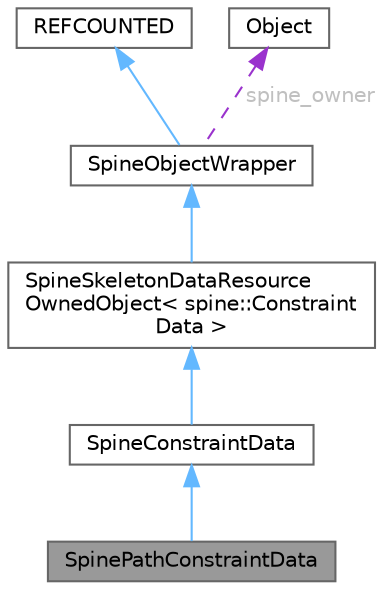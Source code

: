 digraph "SpinePathConstraintData"
{
 // LATEX_PDF_SIZE
  bgcolor="transparent";
  edge [fontname=Helvetica,fontsize=10,labelfontname=Helvetica,labelfontsize=10];
  node [fontname=Helvetica,fontsize=10,shape=box,height=0.2,width=0.4];
  Node1 [id="Node000001",label="SpinePathConstraintData",height=0.2,width=0.4,color="gray40", fillcolor="grey60", style="filled", fontcolor="black",tooltip=" "];
  Node2 -> Node1 [id="edge6_Node000001_Node000002",dir="back",color="steelblue1",style="solid",tooltip=" "];
  Node2 [id="Node000002",label="SpineConstraintData",height=0.2,width=0.4,color="gray40", fillcolor="white", style="filled",URL="$class_spine_constraint_data.html",tooltip=" "];
  Node3 -> Node2 [id="edge7_Node000002_Node000003",dir="back",color="steelblue1",style="solid",tooltip=" "];
  Node3 [id="Node000003",label="SpineSkeletonDataResource\lOwnedObject\< spine::Constraint\lData \>",height=0.2,width=0.4,color="gray40", fillcolor="white", style="filled",URL="$class_spine_skeleton_data_resource_owned_object.html",tooltip=" "];
  Node4 -> Node3 [id="edge8_Node000003_Node000004",dir="back",color="steelblue1",style="solid",tooltip=" "];
  Node4 [id="Node000004",label="SpineObjectWrapper",height=0.2,width=0.4,color="gray40", fillcolor="white", style="filled",URL="$class_spine_object_wrapper.html",tooltip=" "];
  Node5 -> Node4 [id="edge9_Node000004_Node000005",dir="back",color="steelblue1",style="solid",tooltip=" "];
  Node5 [id="Node000005",label="REFCOUNTED",height=0.2,width=0.4,color="gray40", fillcolor="white", style="filled",tooltip=" "];
  Node6 -> Node4 [id="edge10_Node000004_Node000006",dir="back",color="darkorchid3",style="dashed",tooltip=" ",label=" spine_owner",fontcolor="grey" ];
  Node6 [id="Node000006",label="Object",height=0.2,width=0.4,color="gray40", fillcolor="white", style="filled",URL="$class_object.html",tooltip=" "];
}
